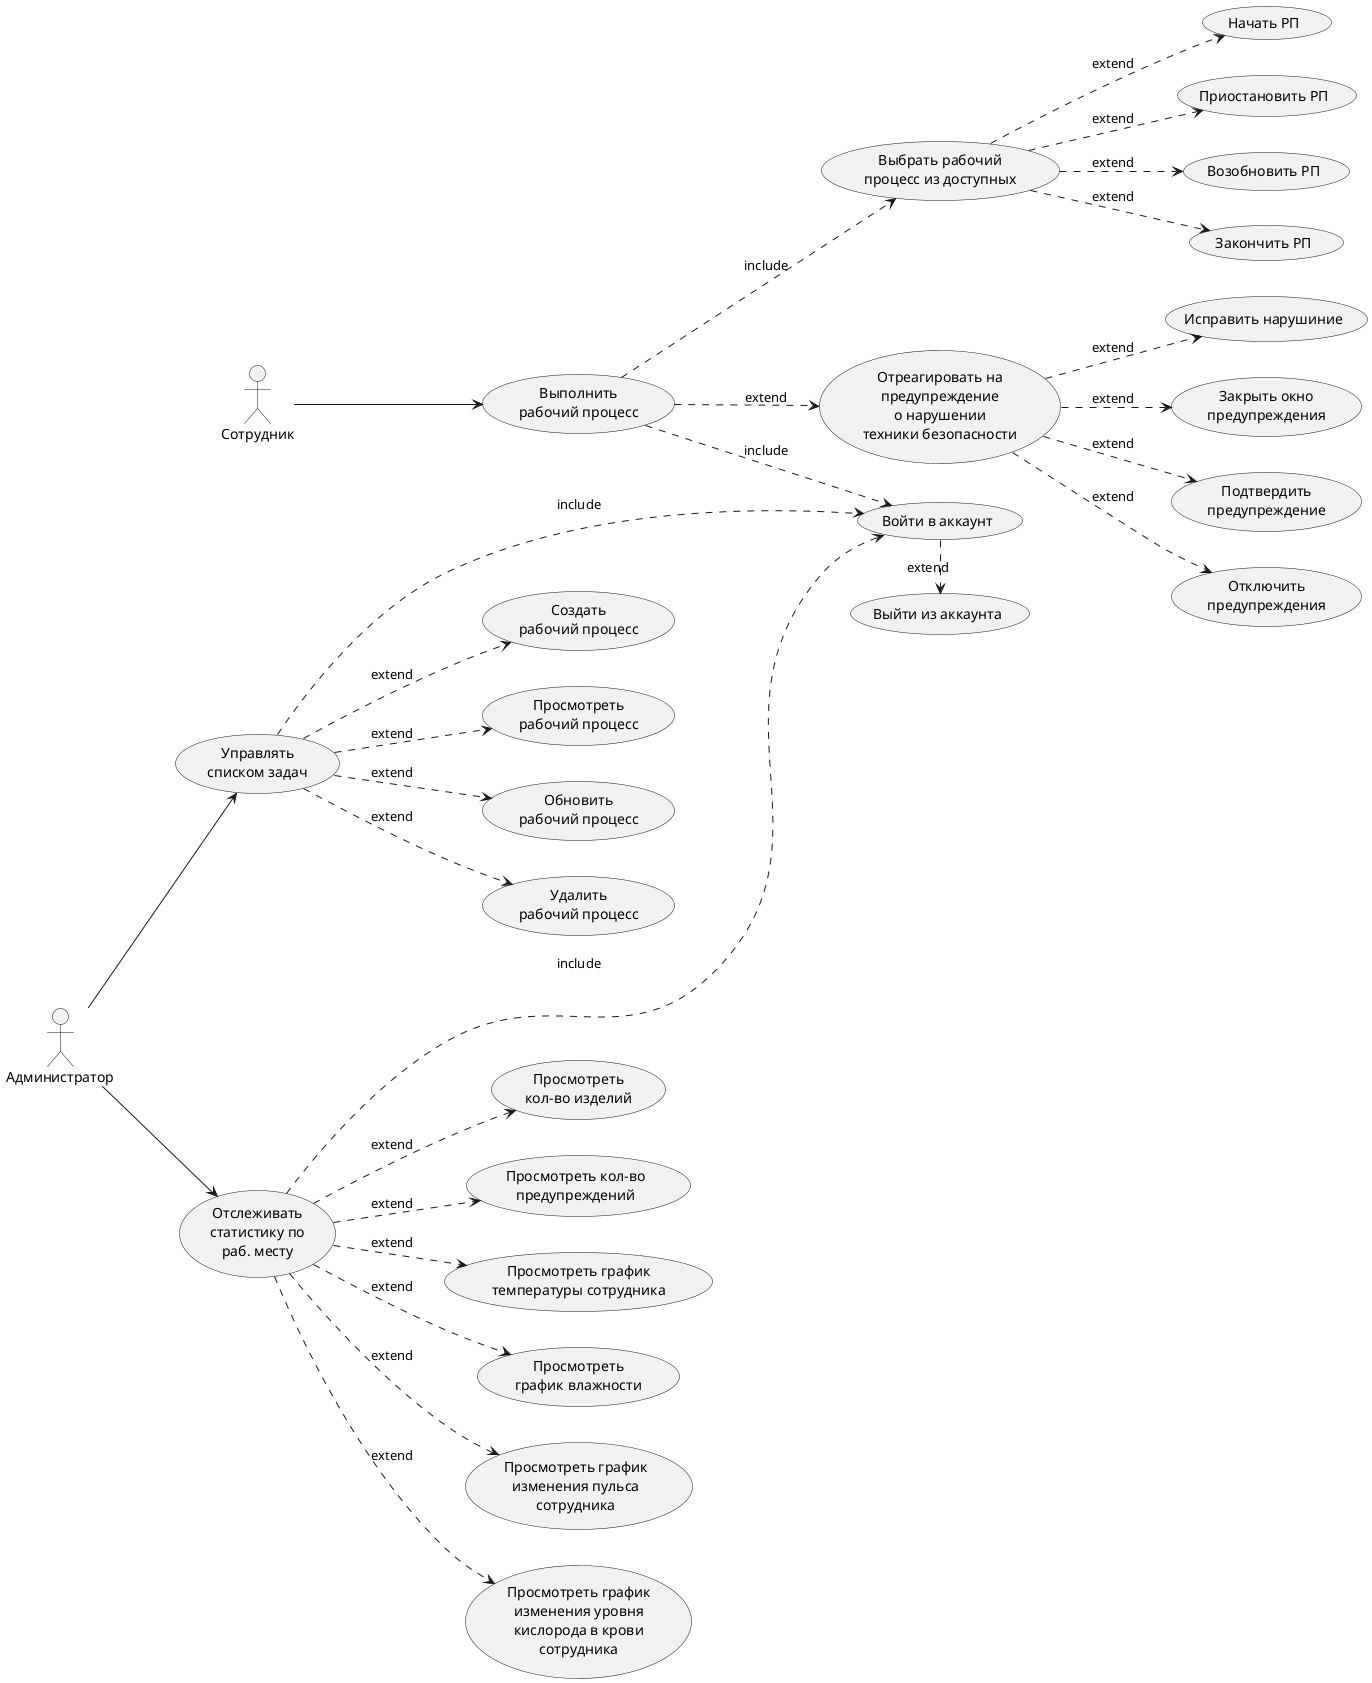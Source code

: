 @startuml testDiagram

' Сотрудник

left to right direction
execute as (Выполнить\nрабочий процесс)
chooseProcess as (Выбрать рабочий\nпроцесс из доступных)
enterAcc as (Войти в аккаунт)
replyOnAlert as (Отреагировать на\nпредупреждение\nо нарушении\nтехники безопасности)
fixMistakes as (Исправить нарушиние)
closeAlert as (Закрыть окно\nпредупреждения)
okAlert as (Подтвердить\nпредупреждение)
turnOffAlerts as (Отключить\nпредупреждения)

:Сотрудник: --> (execute)
execute ..> (chooseProcess) : include
execute ..> (enterAcc) : include
execute ..> (replyOnAlert) : extend

replyOnAlert ..> (fixMistakes) : extend
replyOnAlert ..> (closeAlert) : extend
replyOnAlert ..> (okAlert) : extend
replyOnAlert ..> (turnOffAlerts) : extend

enterAcc .> (Выйти из аккаунта) : extend

chooseProcess ..> (Начать РП) : extend
chooseProcess ..> (Приостановить РП) : extend
chooseProcess ..> (Возобновить РП) : extend
chooseProcess ..> (Закончить РП) : extend

' Администратор

manageTaskList as (Управлять\nсписком задач)
createTask as (Создать\nрабочий процесс)
readTask as (Просмотреть\nрабочий процесс)
updateTask as (Обновить\nрабочий процесс)
deleteTask as (Удалить\nрабочий процесс)

watchStatistics as (Отслеживать\nстатистику по\nраб. месту)
productsAmount as (Просмотреть\nкол-во изделий)
alertsAmount as (Просмотреть кол-во\nпредупреждений)
tempGraph as (Просмотреть график\nтемпературы сотрудника)
humidityGraph as (Просмотреть\nграфик влажности)
bpmGraph as (Просмотреть график\nизменения пульса\nсотрудника)
oxygenLvl as (Просмотреть график\nизменения уровня\nкислорода в крови\nсотрудника)

:Администратор: --> (manageTaskList)
manageTaskList ..> (enterAcc) : include
manageTaskList ..> (createTask) : extend
manageTaskList ..> (readTask) : extend
manageTaskList ..> (updateTask) : extend
manageTaskList ..> (deleteTask) : extend

:Администратор: --> (watchStatistics)
watchStatistics ...> (enterAcc) : include
watchStatistics ..> (productsAmount) : extend
watchStatistics ..> (alertsAmount) : extend
watchStatistics ..> (tempGraph) : extend
watchStatistics ..> (humidityGraph) : extend
watchStatistics ..> (bpmGraph) : extend
watchStatistics ..> (oxygenLvl) : extend

@enduml